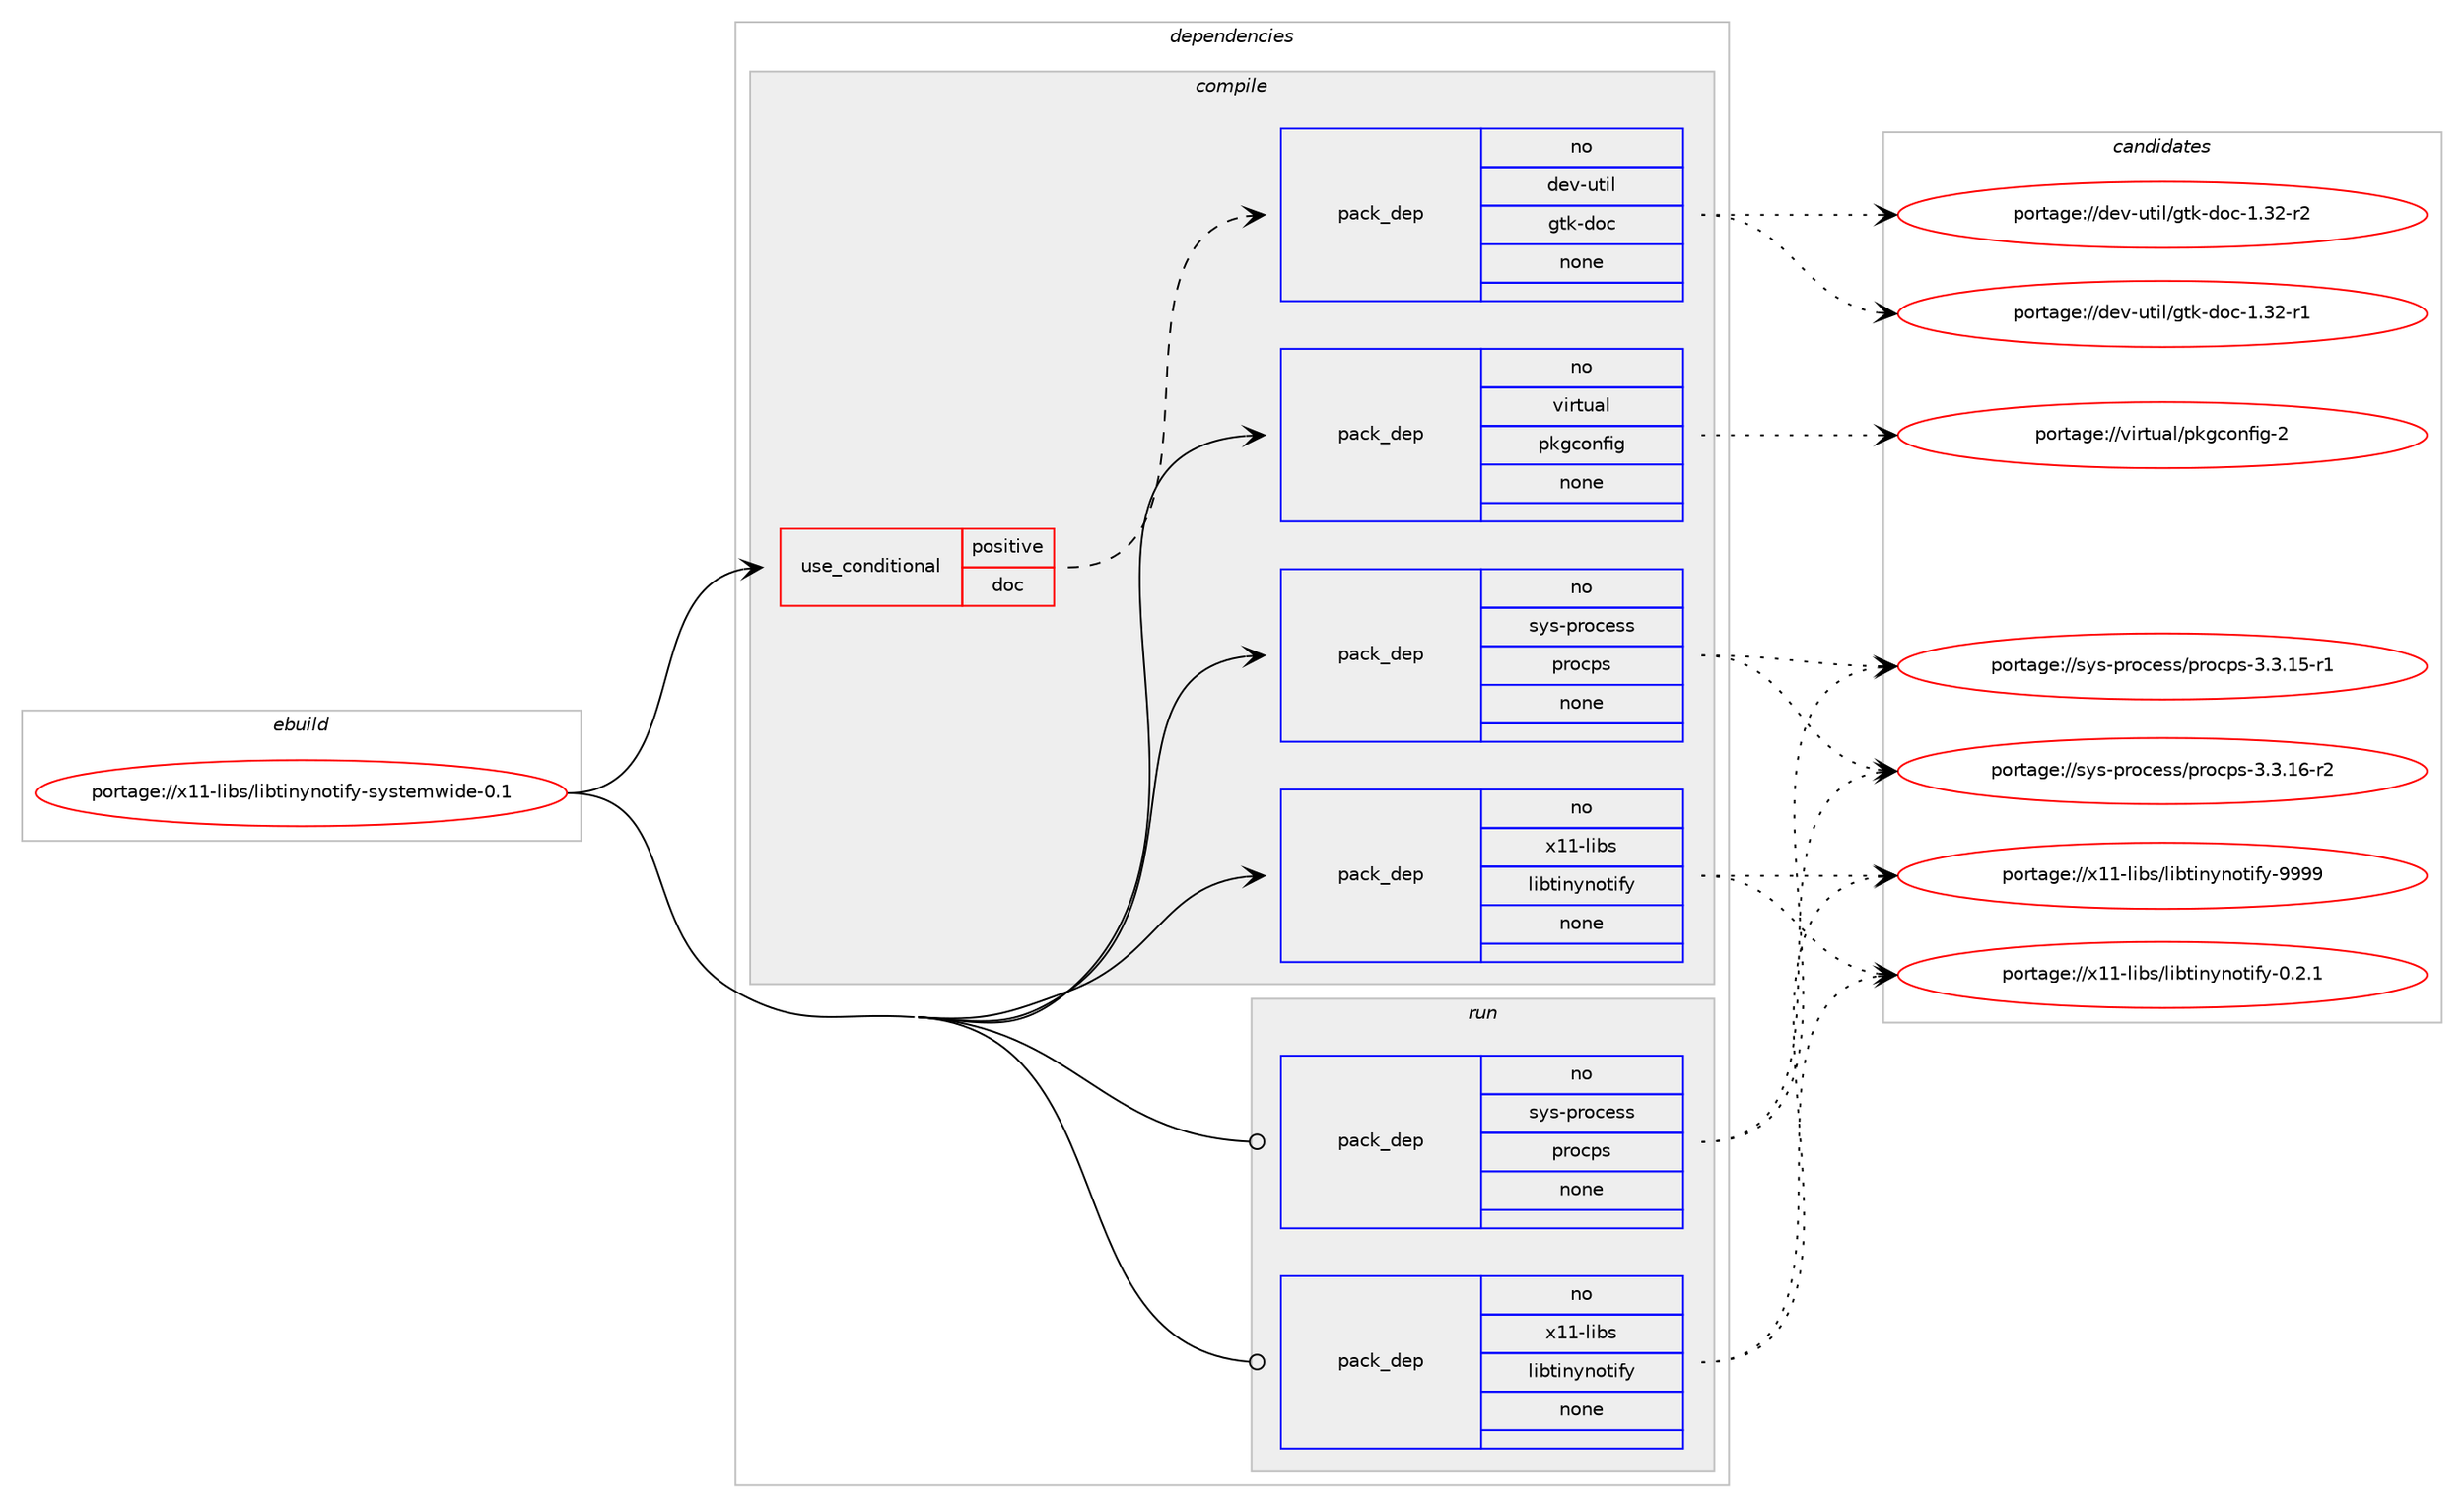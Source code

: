 digraph prolog {

# *************
# Graph options
# *************

newrank=true;
concentrate=true;
compound=true;
graph [rankdir=LR,fontname=Helvetica,fontsize=10,ranksep=1.5];#, ranksep=2.5, nodesep=0.2];
edge  [arrowhead=vee];
node  [fontname=Helvetica,fontsize=10];

# **********
# The ebuild
# **********

subgraph cluster_leftcol {
color=gray;
rank=same;
label=<<i>ebuild</i>>;
id [label="portage://x11-libs/libtinynotify-systemwide-0.1", color=red, width=4, href="../x11-libs/libtinynotify-systemwide-0.1.svg"];
}

# ****************
# The dependencies
# ****************

subgraph cluster_midcol {
color=gray;
label=<<i>dependencies</i>>;
subgraph cluster_compile {
fillcolor="#eeeeee";
style=filled;
label=<<i>compile</i>>;
subgraph cond58 {
dependency1080 [label=<<TABLE BORDER="0" CELLBORDER="1" CELLSPACING="0" CELLPADDING="4"><TR><TD ROWSPAN="3" CELLPADDING="10">use_conditional</TD></TR><TR><TD>positive</TD></TR><TR><TD>doc</TD></TR></TABLE>>, shape=none, color=red];
subgraph pack1016 {
dependency1081 [label=<<TABLE BORDER="0" CELLBORDER="1" CELLSPACING="0" CELLPADDING="4" WIDTH="220"><TR><TD ROWSPAN="6" CELLPADDING="30">pack_dep</TD></TR><TR><TD WIDTH="110">no</TD></TR><TR><TD>dev-util</TD></TR><TR><TD>gtk-doc</TD></TR><TR><TD>none</TD></TR><TR><TD></TD></TR></TABLE>>, shape=none, color=blue];
}
dependency1080:e -> dependency1081:w [weight=20,style="dashed",arrowhead="vee"];
}
id:e -> dependency1080:w [weight=20,style="solid",arrowhead="vee"];
subgraph pack1017 {
dependency1082 [label=<<TABLE BORDER="0" CELLBORDER="1" CELLSPACING="0" CELLPADDING="4" WIDTH="220"><TR><TD ROWSPAN="6" CELLPADDING="30">pack_dep</TD></TR><TR><TD WIDTH="110">no</TD></TR><TR><TD>sys-process</TD></TR><TR><TD>procps</TD></TR><TR><TD>none</TD></TR><TR><TD></TD></TR></TABLE>>, shape=none, color=blue];
}
id:e -> dependency1082:w [weight=20,style="solid",arrowhead="vee"];
subgraph pack1018 {
dependency1083 [label=<<TABLE BORDER="0" CELLBORDER="1" CELLSPACING="0" CELLPADDING="4" WIDTH="220"><TR><TD ROWSPAN="6" CELLPADDING="30">pack_dep</TD></TR><TR><TD WIDTH="110">no</TD></TR><TR><TD>virtual</TD></TR><TR><TD>pkgconfig</TD></TR><TR><TD>none</TD></TR><TR><TD></TD></TR></TABLE>>, shape=none, color=blue];
}
id:e -> dependency1083:w [weight=20,style="solid",arrowhead="vee"];
subgraph pack1019 {
dependency1084 [label=<<TABLE BORDER="0" CELLBORDER="1" CELLSPACING="0" CELLPADDING="4" WIDTH="220"><TR><TD ROWSPAN="6" CELLPADDING="30">pack_dep</TD></TR><TR><TD WIDTH="110">no</TD></TR><TR><TD>x11-libs</TD></TR><TR><TD>libtinynotify</TD></TR><TR><TD>none</TD></TR><TR><TD></TD></TR></TABLE>>, shape=none, color=blue];
}
id:e -> dependency1084:w [weight=20,style="solid",arrowhead="vee"];
}
subgraph cluster_compileandrun {
fillcolor="#eeeeee";
style=filled;
label=<<i>compile and run</i>>;
}
subgraph cluster_run {
fillcolor="#eeeeee";
style=filled;
label=<<i>run</i>>;
subgraph pack1020 {
dependency1085 [label=<<TABLE BORDER="0" CELLBORDER="1" CELLSPACING="0" CELLPADDING="4" WIDTH="220"><TR><TD ROWSPAN="6" CELLPADDING="30">pack_dep</TD></TR><TR><TD WIDTH="110">no</TD></TR><TR><TD>sys-process</TD></TR><TR><TD>procps</TD></TR><TR><TD>none</TD></TR><TR><TD></TD></TR></TABLE>>, shape=none, color=blue];
}
id:e -> dependency1085:w [weight=20,style="solid",arrowhead="odot"];
subgraph pack1021 {
dependency1086 [label=<<TABLE BORDER="0" CELLBORDER="1" CELLSPACING="0" CELLPADDING="4" WIDTH="220"><TR><TD ROWSPAN="6" CELLPADDING="30">pack_dep</TD></TR><TR><TD WIDTH="110">no</TD></TR><TR><TD>x11-libs</TD></TR><TR><TD>libtinynotify</TD></TR><TR><TD>none</TD></TR><TR><TD></TD></TR></TABLE>>, shape=none, color=blue];
}
id:e -> dependency1086:w [weight=20,style="solid",arrowhead="odot"];
}
}

# **************
# The candidates
# **************

subgraph cluster_choices {
rank=same;
color=gray;
label=<<i>candidates</i>>;

subgraph choice1016 {
color=black;
nodesep=1;
choice1001011184511711610510847103116107451001119945494651504511450 [label="portage://dev-util/gtk-doc-1.32-r2", color=red, width=4,href="../dev-util/gtk-doc-1.32-r2.svg"];
choice1001011184511711610510847103116107451001119945494651504511449 [label="portage://dev-util/gtk-doc-1.32-r1", color=red, width=4,href="../dev-util/gtk-doc-1.32-r1.svg"];
dependency1081:e -> choice1001011184511711610510847103116107451001119945494651504511450:w [style=dotted,weight="100"];
dependency1081:e -> choice1001011184511711610510847103116107451001119945494651504511449:w [style=dotted,weight="100"];
}
subgraph choice1017 {
color=black;
nodesep=1;
choice11512111545112114111991011151154711211411199112115455146514649544511450 [label="portage://sys-process/procps-3.3.16-r2", color=red, width=4,href="../sys-process/procps-3.3.16-r2.svg"];
choice11512111545112114111991011151154711211411199112115455146514649534511449 [label="portage://sys-process/procps-3.3.15-r1", color=red, width=4,href="../sys-process/procps-3.3.15-r1.svg"];
dependency1082:e -> choice11512111545112114111991011151154711211411199112115455146514649544511450:w [style=dotted,weight="100"];
dependency1082:e -> choice11512111545112114111991011151154711211411199112115455146514649534511449:w [style=dotted,weight="100"];
}
subgraph choice1018 {
color=black;
nodesep=1;
choice1181051141161179710847112107103991111101021051034550 [label="portage://virtual/pkgconfig-2", color=red, width=4,href="../virtual/pkgconfig-2.svg"];
dependency1083:e -> choice1181051141161179710847112107103991111101021051034550:w [style=dotted,weight="100"];
}
subgraph choice1019 {
color=black;
nodesep=1;
choice1204949451081059811547108105981161051101211101111161051021214557575757 [label="portage://x11-libs/libtinynotify-9999", color=red, width=4,href="../x11-libs/libtinynotify-9999.svg"];
choice120494945108105981154710810598116105110121110111116105102121454846504649 [label="portage://x11-libs/libtinynotify-0.2.1", color=red, width=4,href="../x11-libs/libtinynotify-0.2.1.svg"];
dependency1084:e -> choice1204949451081059811547108105981161051101211101111161051021214557575757:w [style=dotted,weight="100"];
dependency1084:e -> choice120494945108105981154710810598116105110121110111116105102121454846504649:w [style=dotted,weight="100"];
}
subgraph choice1020 {
color=black;
nodesep=1;
choice11512111545112114111991011151154711211411199112115455146514649544511450 [label="portage://sys-process/procps-3.3.16-r2", color=red, width=4,href="../sys-process/procps-3.3.16-r2.svg"];
choice11512111545112114111991011151154711211411199112115455146514649534511449 [label="portage://sys-process/procps-3.3.15-r1", color=red, width=4,href="../sys-process/procps-3.3.15-r1.svg"];
dependency1085:e -> choice11512111545112114111991011151154711211411199112115455146514649544511450:w [style=dotted,weight="100"];
dependency1085:e -> choice11512111545112114111991011151154711211411199112115455146514649534511449:w [style=dotted,weight="100"];
}
subgraph choice1021 {
color=black;
nodesep=1;
choice1204949451081059811547108105981161051101211101111161051021214557575757 [label="portage://x11-libs/libtinynotify-9999", color=red, width=4,href="../x11-libs/libtinynotify-9999.svg"];
choice120494945108105981154710810598116105110121110111116105102121454846504649 [label="portage://x11-libs/libtinynotify-0.2.1", color=red, width=4,href="../x11-libs/libtinynotify-0.2.1.svg"];
dependency1086:e -> choice1204949451081059811547108105981161051101211101111161051021214557575757:w [style=dotted,weight="100"];
dependency1086:e -> choice120494945108105981154710810598116105110121110111116105102121454846504649:w [style=dotted,weight="100"];
}
}

}
